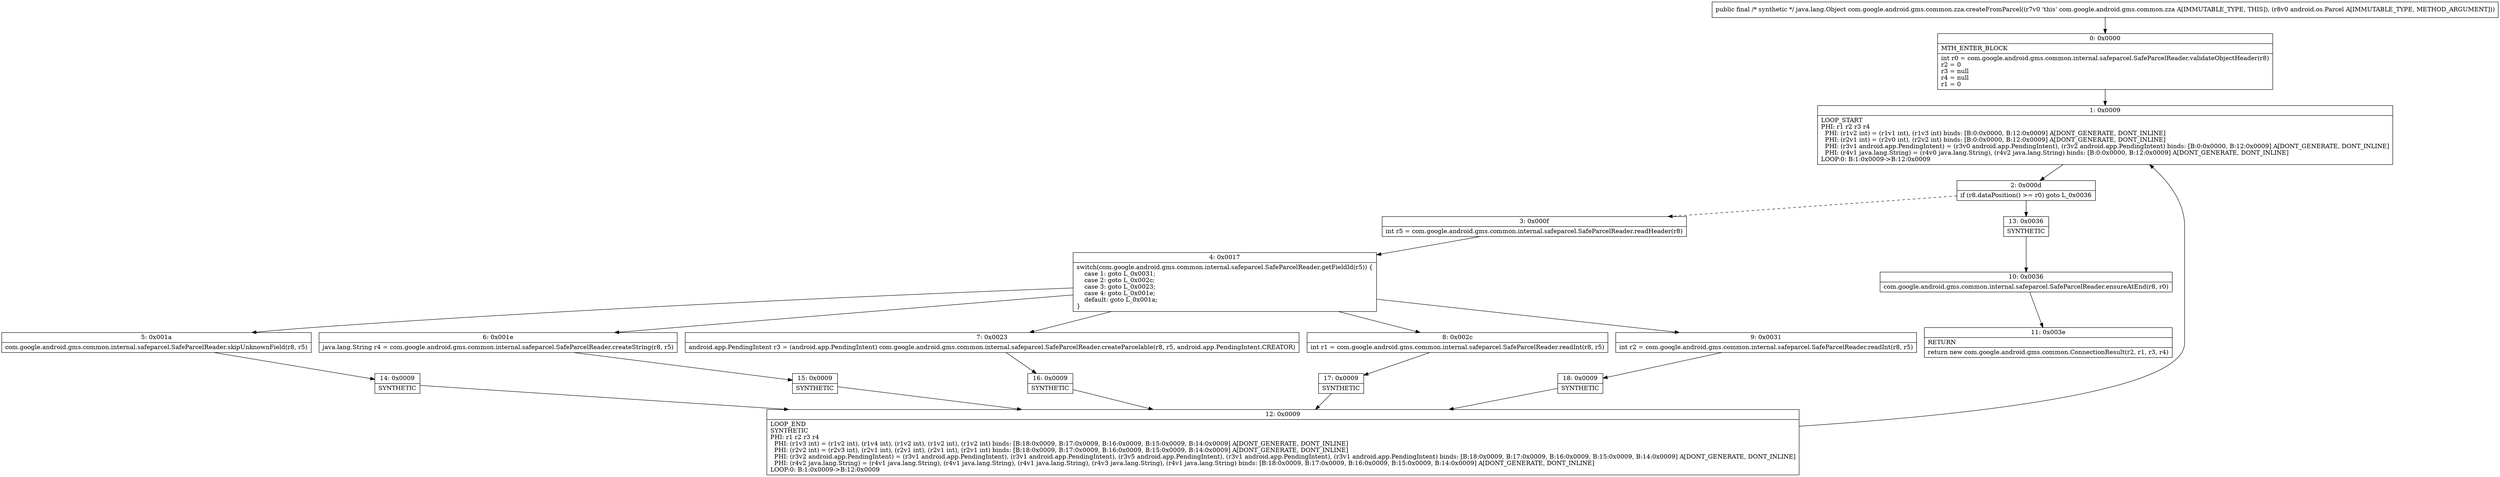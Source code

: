 digraph "CFG forcom.google.android.gms.common.zza.createFromParcel(Landroid\/os\/Parcel;)Ljava\/lang\/Object;" {
Node_0 [shape=record,label="{0\:\ 0x0000|MTH_ENTER_BLOCK\l|int r0 = com.google.android.gms.common.internal.safeparcel.SafeParcelReader.validateObjectHeader(r8)\lr2 = 0\lr3 = null\lr4 = null\lr1 = 0\l}"];
Node_1 [shape=record,label="{1\:\ 0x0009|LOOP_START\lPHI: r1 r2 r3 r4 \l  PHI: (r1v2 int) = (r1v1 int), (r1v3 int) binds: [B:0:0x0000, B:12:0x0009] A[DONT_GENERATE, DONT_INLINE]\l  PHI: (r2v1 int) = (r2v0 int), (r2v2 int) binds: [B:0:0x0000, B:12:0x0009] A[DONT_GENERATE, DONT_INLINE]\l  PHI: (r3v1 android.app.PendingIntent) = (r3v0 android.app.PendingIntent), (r3v2 android.app.PendingIntent) binds: [B:0:0x0000, B:12:0x0009] A[DONT_GENERATE, DONT_INLINE]\l  PHI: (r4v1 java.lang.String) = (r4v0 java.lang.String), (r4v2 java.lang.String) binds: [B:0:0x0000, B:12:0x0009] A[DONT_GENERATE, DONT_INLINE]\lLOOP:0: B:1:0x0009\-\>B:12:0x0009\l}"];
Node_2 [shape=record,label="{2\:\ 0x000d|if (r8.dataPosition() \>= r0) goto L_0x0036\l}"];
Node_3 [shape=record,label="{3\:\ 0x000f|int r5 = com.google.android.gms.common.internal.safeparcel.SafeParcelReader.readHeader(r8)\l}"];
Node_4 [shape=record,label="{4\:\ 0x0017|switch(com.google.android.gms.common.internal.safeparcel.SafeParcelReader.getFieldId(r5)) \{\l    case 1: goto L_0x0031;\l    case 2: goto L_0x002c;\l    case 3: goto L_0x0023;\l    case 4: goto L_0x001e;\l    default: goto L_0x001a;\l\}\l}"];
Node_5 [shape=record,label="{5\:\ 0x001a|com.google.android.gms.common.internal.safeparcel.SafeParcelReader.skipUnknownField(r8, r5)\l}"];
Node_6 [shape=record,label="{6\:\ 0x001e|java.lang.String r4 = com.google.android.gms.common.internal.safeparcel.SafeParcelReader.createString(r8, r5)\l}"];
Node_7 [shape=record,label="{7\:\ 0x0023|android.app.PendingIntent r3 = (android.app.PendingIntent) com.google.android.gms.common.internal.safeparcel.SafeParcelReader.createParcelable(r8, r5, android.app.PendingIntent.CREATOR)\l}"];
Node_8 [shape=record,label="{8\:\ 0x002c|int r1 = com.google.android.gms.common.internal.safeparcel.SafeParcelReader.readInt(r8, r5)\l}"];
Node_9 [shape=record,label="{9\:\ 0x0031|int r2 = com.google.android.gms.common.internal.safeparcel.SafeParcelReader.readInt(r8, r5)\l}"];
Node_10 [shape=record,label="{10\:\ 0x0036|com.google.android.gms.common.internal.safeparcel.SafeParcelReader.ensureAtEnd(r8, r0)\l}"];
Node_11 [shape=record,label="{11\:\ 0x003e|RETURN\l|return new com.google.android.gms.common.ConnectionResult(r2, r1, r3, r4)\l}"];
Node_12 [shape=record,label="{12\:\ 0x0009|LOOP_END\lSYNTHETIC\lPHI: r1 r2 r3 r4 \l  PHI: (r1v3 int) = (r1v2 int), (r1v4 int), (r1v2 int), (r1v2 int), (r1v2 int) binds: [B:18:0x0009, B:17:0x0009, B:16:0x0009, B:15:0x0009, B:14:0x0009] A[DONT_GENERATE, DONT_INLINE]\l  PHI: (r2v2 int) = (r2v3 int), (r2v1 int), (r2v1 int), (r2v1 int), (r2v1 int) binds: [B:18:0x0009, B:17:0x0009, B:16:0x0009, B:15:0x0009, B:14:0x0009] A[DONT_GENERATE, DONT_INLINE]\l  PHI: (r3v2 android.app.PendingIntent) = (r3v1 android.app.PendingIntent), (r3v1 android.app.PendingIntent), (r3v5 android.app.PendingIntent), (r3v1 android.app.PendingIntent), (r3v1 android.app.PendingIntent) binds: [B:18:0x0009, B:17:0x0009, B:16:0x0009, B:15:0x0009, B:14:0x0009] A[DONT_GENERATE, DONT_INLINE]\l  PHI: (r4v2 java.lang.String) = (r4v1 java.lang.String), (r4v1 java.lang.String), (r4v1 java.lang.String), (r4v3 java.lang.String), (r4v1 java.lang.String) binds: [B:18:0x0009, B:17:0x0009, B:16:0x0009, B:15:0x0009, B:14:0x0009] A[DONT_GENERATE, DONT_INLINE]\lLOOP:0: B:1:0x0009\-\>B:12:0x0009\l}"];
Node_13 [shape=record,label="{13\:\ 0x0036|SYNTHETIC\l}"];
Node_14 [shape=record,label="{14\:\ 0x0009|SYNTHETIC\l}"];
Node_15 [shape=record,label="{15\:\ 0x0009|SYNTHETIC\l}"];
Node_16 [shape=record,label="{16\:\ 0x0009|SYNTHETIC\l}"];
Node_17 [shape=record,label="{17\:\ 0x0009|SYNTHETIC\l}"];
Node_18 [shape=record,label="{18\:\ 0x0009|SYNTHETIC\l}"];
MethodNode[shape=record,label="{public final \/* synthetic *\/ java.lang.Object com.google.android.gms.common.zza.createFromParcel((r7v0 'this' com.google.android.gms.common.zza A[IMMUTABLE_TYPE, THIS]), (r8v0 android.os.Parcel A[IMMUTABLE_TYPE, METHOD_ARGUMENT])) }"];
MethodNode -> Node_0;
Node_0 -> Node_1;
Node_1 -> Node_2;
Node_2 -> Node_3[style=dashed];
Node_2 -> Node_13;
Node_3 -> Node_4;
Node_4 -> Node_5;
Node_4 -> Node_6;
Node_4 -> Node_7;
Node_4 -> Node_8;
Node_4 -> Node_9;
Node_5 -> Node_14;
Node_6 -> Node_15;
Node_7 -> Node_16;
Node_8 -> Node_17;
Node_9 -> Node_18;
Node_10 -> Node_11;
Node_12 -> Node_1;
Node_13 -> Node_10;
Node_14 -> Node_12;
Node_15 -> Node_12;
Node_16 -> Node_12;
Node_17 -> Node_12;
Node_18 -> Node_12;
}

